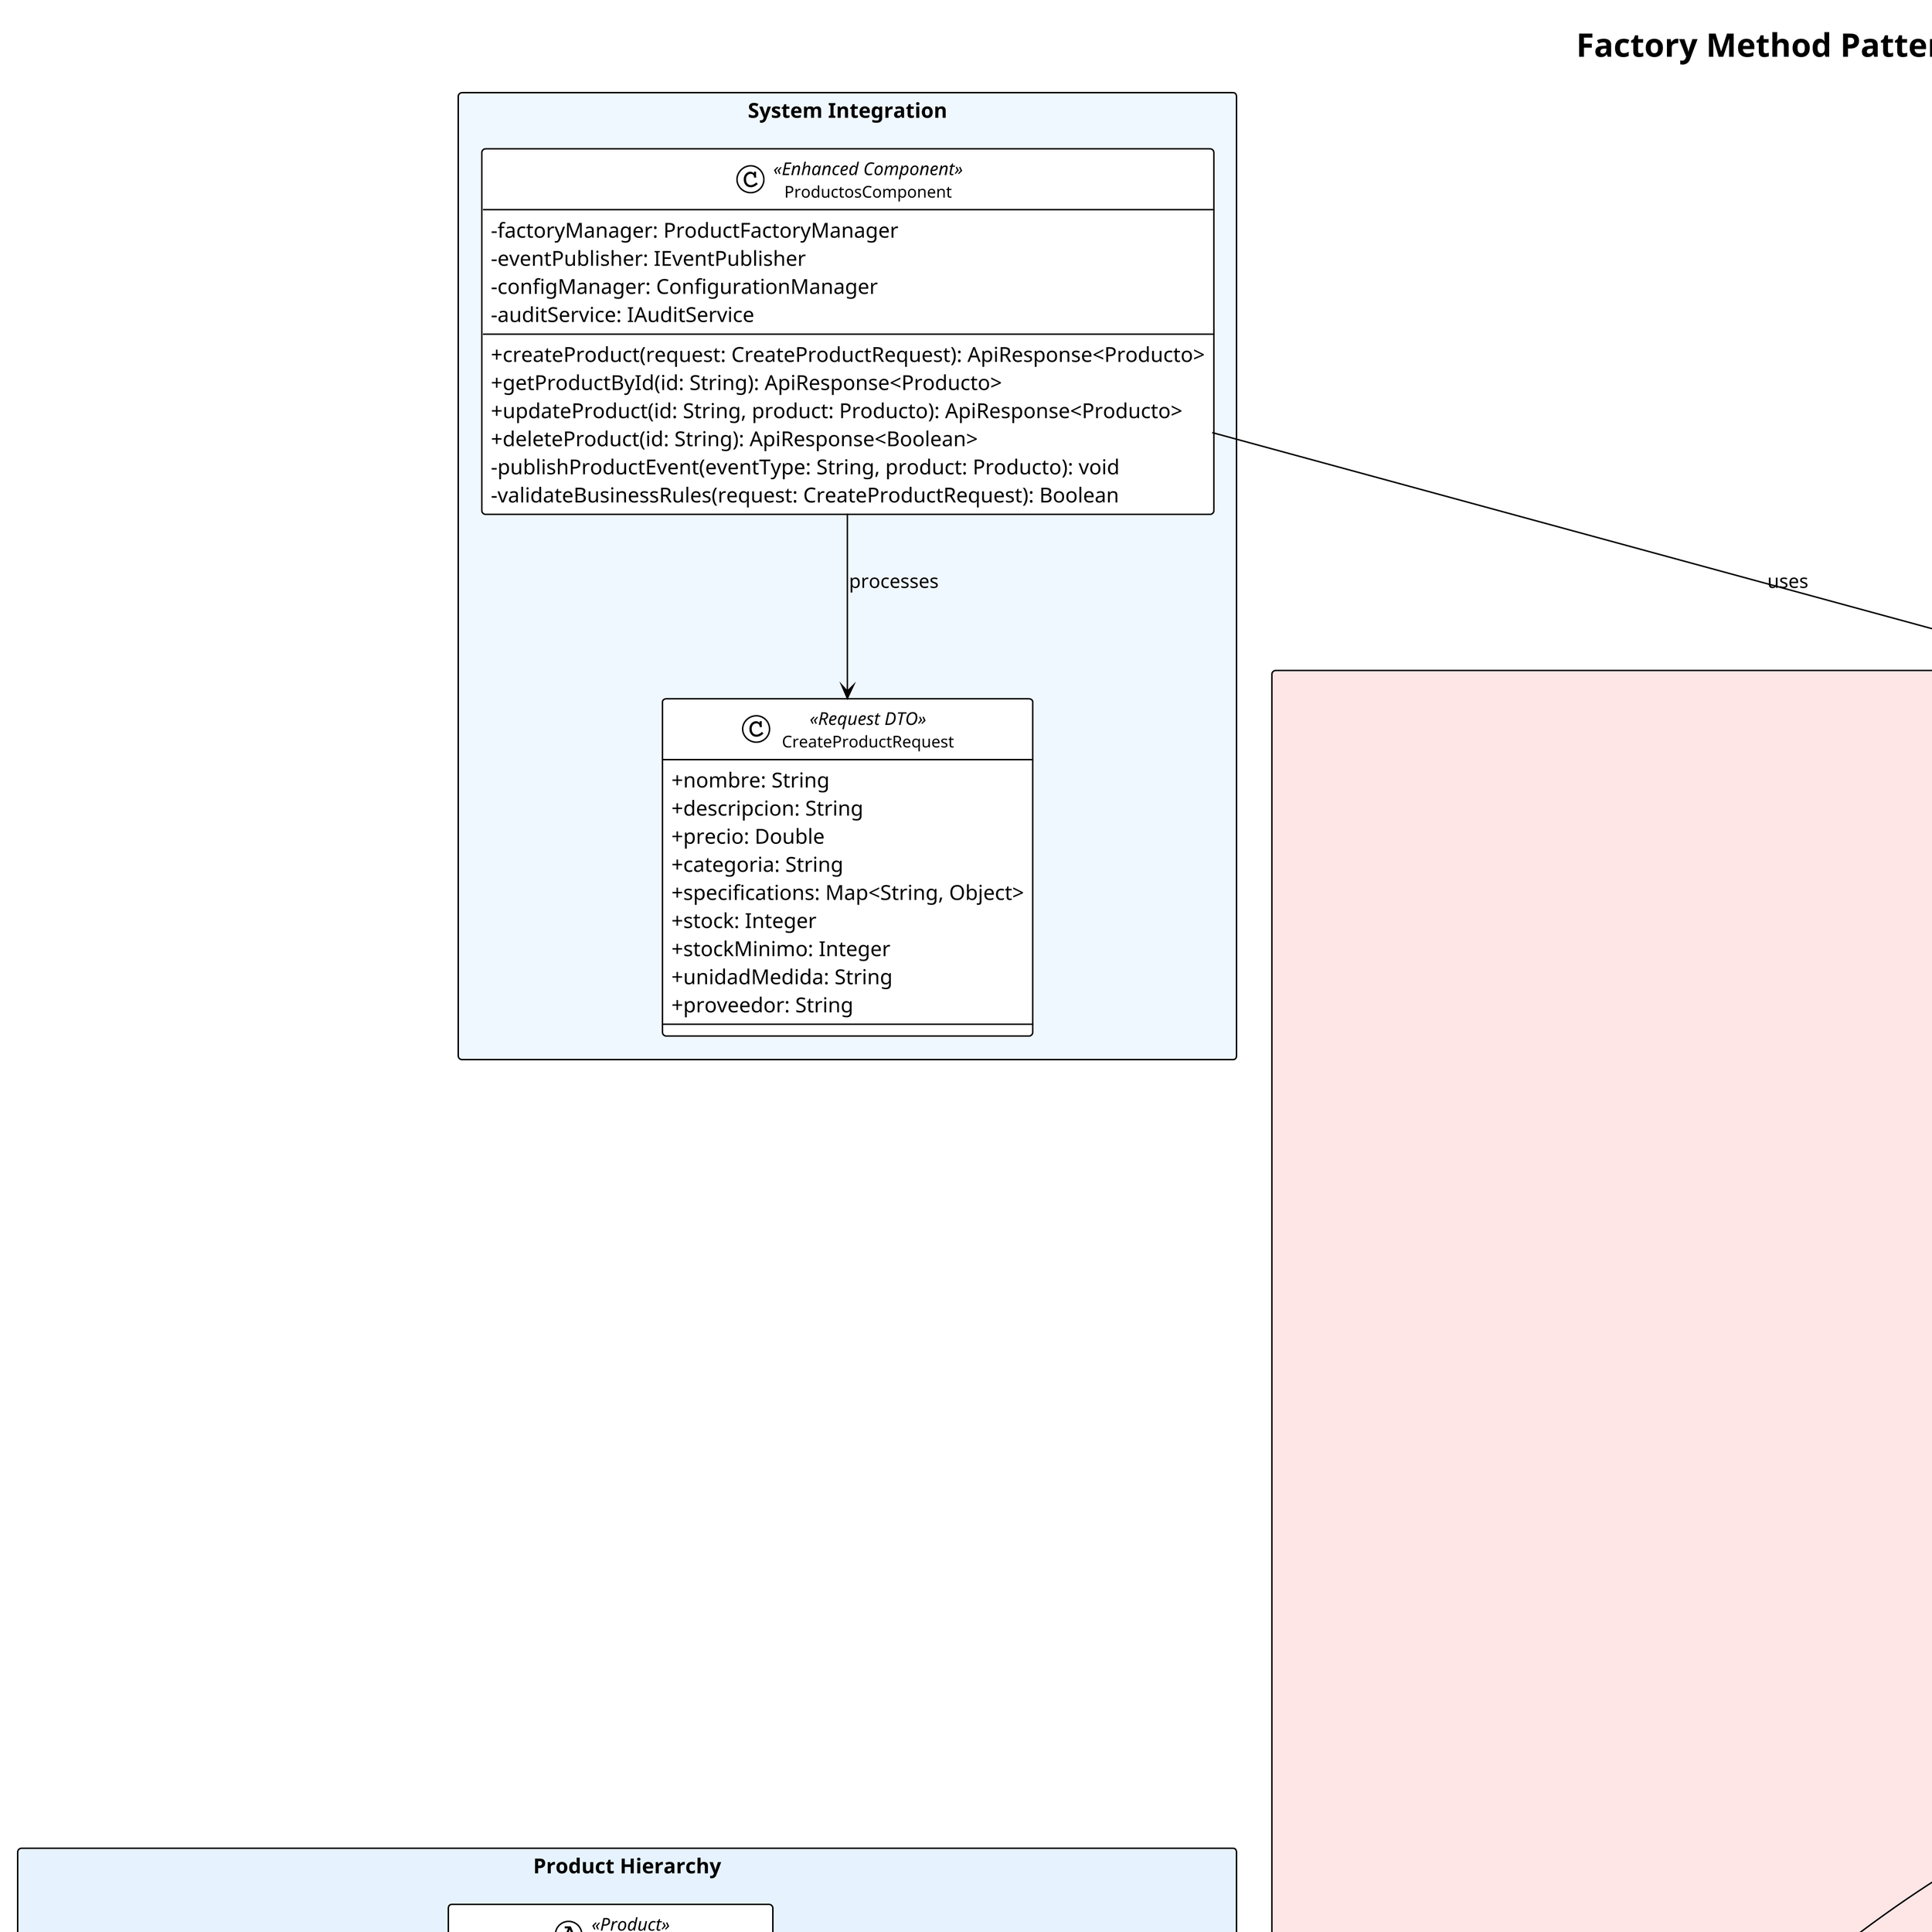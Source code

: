 @startuml Factory_Method_Pattern_Detail

!theme plain
skinparam dpi 300
skinparam classAttributeIconSize 0
skinparam classFontSize 11
skinparam packageStyle rectangle

title Factory Method Pattern - PoliMarket Product Creation

' Definición de colores
!define FACTORY_PATTERN #FFE6E6
!define PRODUCT_CLASS #E6F3FF
!define INTEGRATION #F0F8FF

' ========== FACTORY METHOD PATTERN ==========
package "Factory Method Pattern" FACTORY_PATTERN {
    interface IProductFactory <<Factory>> {
        + createProduct(request: CreateProductRequest): Producto
        + validateProductData(request: CreateProductRequest): Boolean
        + getSupportedCategories(): List<String>
    }
    
    abstract class AbstractProductFactory <<Abstract Factory>> {
        # configManager: ConfigurationManager
        + {abstract} createProduct(request: CreateProductRequest): Producto
        + validateProductData(request: CreateProductRequest): Boolean
        # generateProductId(category: String): String
        # setCommonProperties(product: Producto): void
        # logProductCreation(product: Producto): void
    }
    
    class ProductFactoryManager <<Factory Manager>> {
        - factories: Map<String, IProductFactory>
        - configManager: ConfigurationManager
        + registerFactory(category: String, factory: IProductFactory): void
        + getFactory(category: String): IProductFactory
        + createProduct(request: CreateProductRequest): Producto
        + getSupportedCategories(): List<String>
        - selectOptimalFactory(request: CreateProductRequest): IProductFactory
    }
    
    class ElectronicProductFactory <<Concrete Factory>> {
        - warrantyService: IWarrantyService
        + createProduct(request: CreateProductRequest): ProductoElectronico
        + validateProductData(request: CreateProductRequest): Boolean
        + getSupportedCategories(): List<String>
        - validateElectronicSpecs(request: CreateProductRequest): Boolean
        - setElectronicProperties(product: ProductoElectronico): void
        - calculateWarrantyPeriod(product: ProductoElectronico): Integer
    }
    
    class ClothingProductFactory <<Concrete Factory>> {
        - sizeChartService: ISizeChartService
        + createProduct(request: CreateProductRequest): ProductoRopa
        + validateProductData(request: CreateProductRequest): Boolean
        + getSupportedCategories(): List<String>
        - validateClothingSpecs(request: CreateProductRequest): Boolean
        - setClothingProperties(product: ProductoRopa): void
        - validateSizeAvailability(product: ProductoRopa): Boolean
    }
    
    class FoodProductFactory <<Concrete Factory>> {
        - nutritionService: INutritionService
        + createProduct(request: CreateProductRequest): ProductoAlimenticio
        + validateProductData(request: CreateProductRequest): Boolean
        + getSupportedCategories(): List<String>
        - validateFoodSpecs(request: CreateProductRequest): Boolean
        - setFoodProperties(product: ProductoAlimenticio): void
        - calculateExpirationDate(product: ProductoAlimenticio): Date
    }
}

' ========== PRODUCT HIERARCHY ==========
package "Product Hierarchy" PRODUCT_CLASS {
    abstract class Producto <<Product>> {
        # id: String
        # nombre: String
        # descripcion: String
        # precio: Double
        # categoria: String
        # fechaCreacion: Date
        # estado: Boolean
        + {abstract} validateSpecifications(): Boolean
        + {abstract} calculateShippingCost(): Double
        + {abstract} getProductType(): String
        + getId(): String
        + getPrecio(): Double
        + getCategoria(): String
    }
    
    class ProductoElectronico <<Concrete Product>> {
        - voltaje: String
        - garantiaMeses: Integer
        - marca: String
        - modelo: String
        - potencia: Double
        + validateSpecifications(): Boolean
        + calculateShippingCost(): Double
        + getProductType(): String
        + getWarrantyInfo(): WarrantyInfo
        + getPowerConsumption(): Double
    }
    
    class ProductoRopa <<Concrete Product>> {
        - talla: String
        - color: String
        - material: String
        - temporada: String
        - genero: String
        + validateSpecifications(): Boolean
        + calculateShippingCost(): Double
        + getProductType(): String
        + getSizeChart(): SizeChart
        + getSeasonalDiscount(): Double
    }
    
    class ProductoAlimenticio <<Concrete Product>> {
        - fechaVencimiento: Date
        - temperaturaAlmacenamiento: String
        - ingredientes: List<String>
        - valorNutricional: NutritionInfo
        - lote: String
        + validateSpecifications(): Boolean
        + calculateShippingCost(): Double
        + getProductType(): String
        + isExpired(): Boolean
        + getNutritionInfo(): NutritionInfo
    }
}

' ========== INTEGRATION WITH EXISTING SYSTEM ==========
package "System Integration" INTEGRATION {
    class ProductosComponent <<Enhanced Component>> {
        - factoryManager: ProductFactoryManager
        - eventPublisher: IEventPublisher
        - configManager: ConfigurationManager
        - auditService: IAuditService
        + createProduct(request: CreateProductRequest): ApiResponse<Producto>
        + getProductById(id: String): ApiResponse<Producto>
        + updateProduct(id: String, product: Producto): ApiResponse<Producto>
        + deleteProduct(id: String): ApiResponse<Boolean>
        - publishProductEvent(eventType: String, product: Producto): void
        - validateBusinessRules(request: CreateProductRequest): Boolean
    }
    
    class CreateProductRequest <<Request DTO>> {
        + nombre: String
        + descripcion: String
        + precio: Double
        + categoria: String
        + specifications: Map<String, Object>
        + stock: Integer
        + stockMinimo: Integer
        + unidadMedida: String
        + proveedor: String
    }
}

' ========== RELATIONSHIPS ==========

' Factory Pattern Relationships
IProductFactory <|.. AbstractProductFactory
AbstractProductFactory <|-- ElectronicProductFactory
AbstractProductFactory <|-- ClothingProductFactory
AbstractProductFactory <|-- FoodProductFactory
ProductFactoryManager o-- IProductFactory

' Product Hierarchy Relationships
Producto <|-- ProductoElectronico
Producto <|-- ProductoRopa
Producto <|-- ProductoAlimenticio

' Factory Creates Products
ElectronicProductFactory ..> ProductoElectronico : creates
ClothingProductFactory ..> ProductoRopa : creates
FoodProductFactory ..> ProductoAlimenticio : creates

' System Integration
ProductosComponent --> ProductFactoryManager : uses
ProductosComponent --> CreateProductRequest : processes
ProductFactoryManager --> IProductFactory : delegates to

' Configuration Integration
AbstractProductFactory --> ConfigurationManager : uses
ProductFactoryManager --> ConfigurationManager : uses

' ========== PATTERN BENEFITS ==========
note as PatternBenefits
    **Factory Method Pattern Benefits**
    
    ✅ **Flexibility**: Easy to add new product types
    ✅ **Extensibility**: New factories without modifying existing code
    ✅ **Validation**: Category-specific validation logic
    ✅ **Consistency**: Standardized product creation process
    ✅ **Testability**: Each factory can be tested independently
    ✅ **Configuration**: Centralized factory management
    
    **Implementation Highlights**:
    • Abstract factory provides common functionality
    • Concrete factories handle specific product types
    • Factory manager coordinates multiple factories
    • Integration with existing CBSE architecture
end note

' ========== USAGE EXAMPLE ==========
note as UsageExample
    **Usage Example**:
    
    ```csharp
    // Client code (ProductosComponent)
    var request = new CreateProductRequest {
        categoria = "Electronics",
        nombre = "Smartphone",
        specifications = new Dictionary<string, object> {
            ["voltaje"] = "5V",
            ["garantiaMeses"] = 24
        }
    };
    
    // Factory Manager selects appropriate factory
    var factory = factoryManager.getFactory("Electronics");
    var product = factory.createProduct(request);
    ```
end note

PatternBenefits -[hidden]- UsageExample

@enduml
